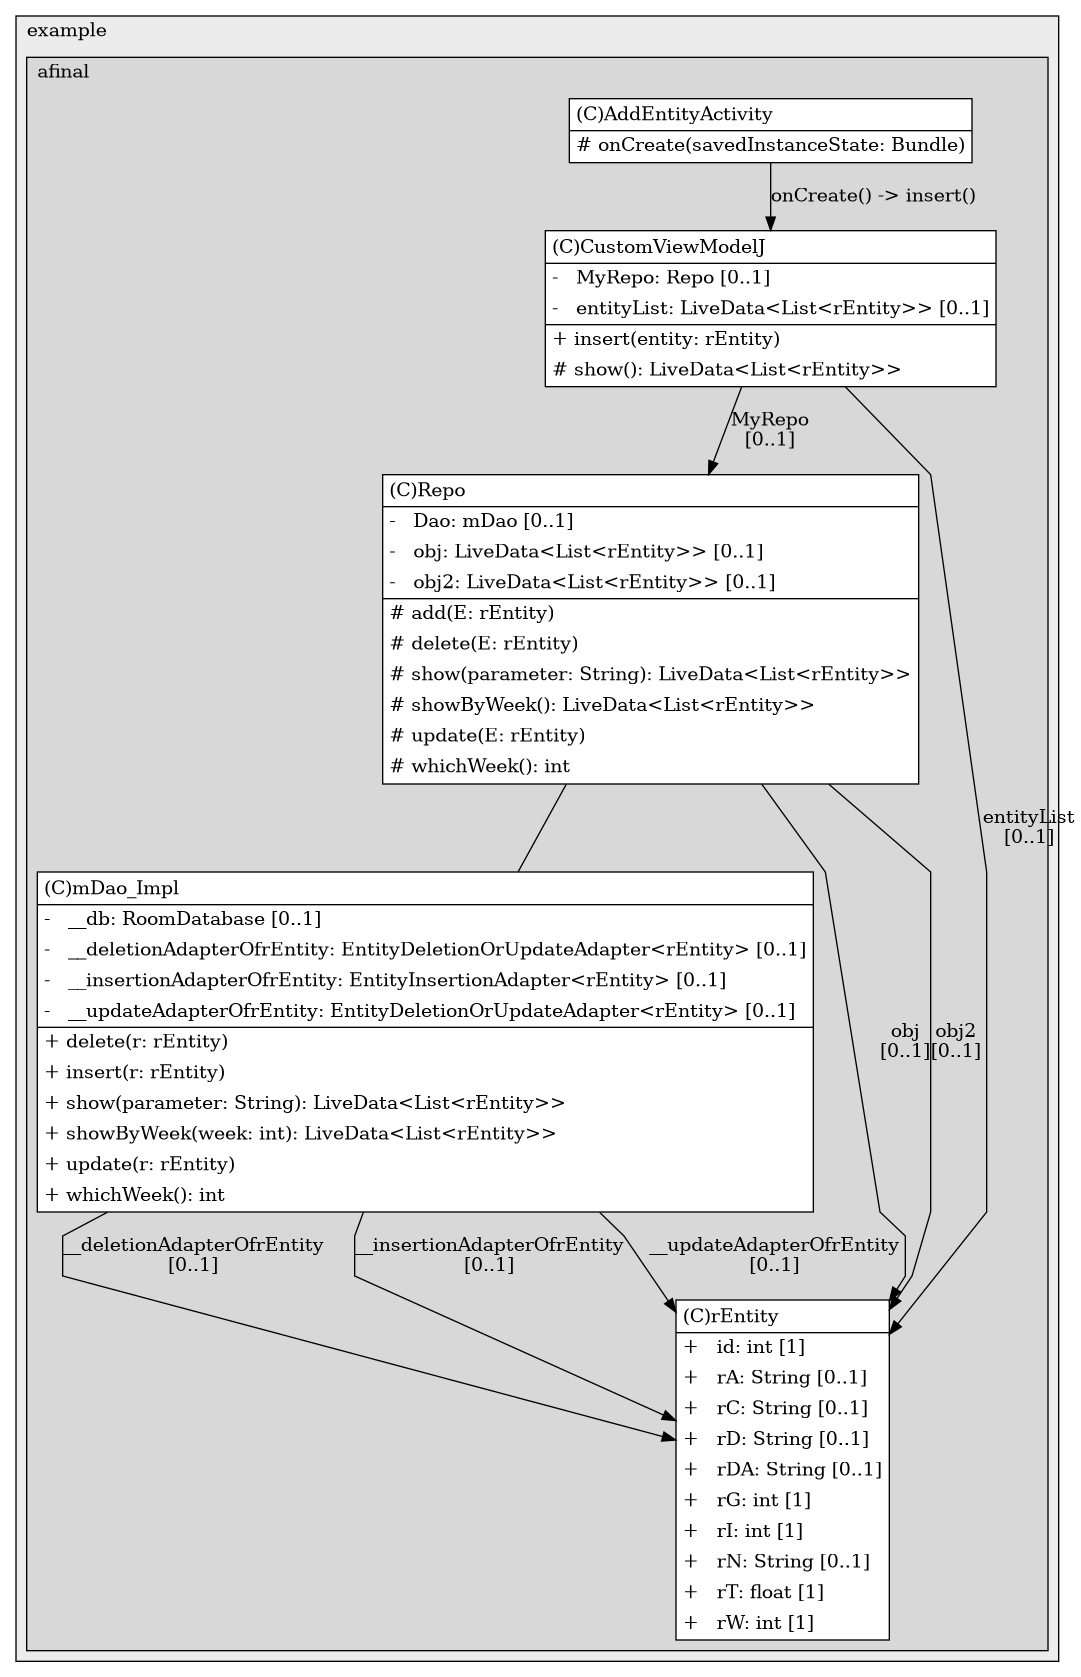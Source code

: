 @startuml

/' diagram meta data start
config=StructureConfiguration;
{
  "projectClassification": {
    "searchMode": "OpenProject", // OpenProject, AllProjects
    "includedProjects": "",
    "pathEndKeywords": "*.impl",
    "isClientPath": "",
    "isClientName": "",
    "isTestPath": "",
    "isTestName": "",
    "isMappingPath": "",
    "isMappingName": "",
    "isDataAccessPath": "",
    "isDataAccessName": "",
    "isDataStructurePath": "",
    "isDataStructureName": "",
    "isInterfaceStructuresPath": "",
    "isInterfaceStructuresName": "",
    "isEntryPointPath": "",
    "isEntryPointName": "",
    "treatFinalFieldsAsMandatory": false
  },
  "graphRestriction": {
    "classPackageExcludeFilter": "",
    "classPackageIncludeFilter": "",
    "classNameExcludeFilter": "",
    "classNameIncludeFilter": "",
    "methodNameExcludeFilter": "",
    "methodNameIncludeFilter": "",
    "removeByInheritance": "", // inheritance/annotation based filtering is done in a second step
    "removeByAnnotation": "",
    "removeByClassPackage": "", // cleanup the graph after inheritance/annotation based filtering is done
    "removeByClassName": "",
    "cutMappings": false,
    "cutEnum": true,
    "cutTests": true,
    "cutClient": true,
    "cutDataAccess": false,
    "cutInterfaceStructures": false,
    "cutDataStructures": false,
    "cutGetterAndSetter": true,
    "cutConstructors": true
  },
  "graphTraversal": {
    "forwardDepth": 6,
    "backwardDepth": 6,
    "classPackageExcludeFilter": "",
    "classPackageIncludeFilter": "",
    "classNameExcludeFilter": "",
    "classNameIncludeFilter": "",
    "methodNameExcludeFilter": "",
    "methodNameIncludeFilter": "",
    "hideMappings": false,
    "hideDataStructures": false,
    "hidePrivateMethods": true,
    "hideInterfaceCalls": true, // indirection: implementation -> interface (is hidden) -> implementation
    "onlyShowApplicationEntryPoints": false, // root node is included
    "useMethodCallsForStructureDiagram": "ForwardOnly" // ForwardOnly, BothDirections, No
  },
  "details": {
    "aggregation": "GroupByClass", // ByClass, GroupByClass, None
    "showClassGenericTypes": true,
    "showMethods": true,
    "showMethodParameterNames": true,
    "showMethodParameterTypes": true,
    "showMethodReturnType": true,
    "showPackageLevels": 2,
    "showDetailedClassStructure": true
  },
  "rootClass": "com.example.afinal.AddEntityActivity",
  "extensionCallbackMethod": "" // qualified.class.name#methodName - signature: public static String method(String)
}
diagram meta data end '/



digraph g {
    rankdir="TB"
    splines=polyline
    

'nodes 
subgraph cluster_1322970774 { 
   	label=example
	labeljust=l
	fillcolor="#ececec"
	style=filled
   
   subgraph cluster_819601735 { 
   	label=afinal
	labeljust=l
	fillcolor="#d8d8d8"
	style=filled
   
   AddEntityActivity37739834[
	label=<<TABLE BORDER="1" CELLBORDER="0" CELLPADDING="4" CELLSPACING="0">
<TR><TD ALIGN="LEFT" >(C)AddEntityActivity</TD></TR>
<HR/>
<TR><TD ALIGN="LEFT" ># onCreate(savedInstanceState: Bundle)</TD></TR>
</TABLE>>
	style=filled
	margin=0
	shape=plaintext
	fillcolor="#FFFFFF"
];

CustomViewModelJ37739834[
	label=<<TABLE BORDER="1" CELLBORDER="0" CELLPADDING="4" CELLSPACING="0">
<TR><TD ALIGN="LEFT" >(C)CustomViewModelJ</TD></TR>
<HR/>
<TR><TD ALIGN="LEFT" >-   MyRepo: Repo [0..1]</TD></TR>
<TR><TD ALIGN="LEFT" >-   entityList: LiveData&lt;List&lt;rEntity&gt;&gt; [0..1]</TD></TR>
<HR/>
<TR><TD ALIGN="LEFT" >+ insert(entity: rEntity)</TD></TR>
<TR><TD ALIGN="LEFT" ># show(): LiveData&lt;List&lt;rEntity&gt;&gt;</TD></TR>
</TABLE>>
	style=filled
	margin=0
	shape=plaintext
	fillcolor="#FFFFFF"
];

Repo37739834[
	label=<<TABLE BORDER="1" CELLBORDER="0" CELLPADDING="4" CELLSPACING="0">
<TR><TD ALIGN="LEFT" >(C)Repo</TD></TR>
<HR/>
<TR><TD ALIGN="LEFT" >-   Dao: mDao [0..1]</TD></TR>
<TR><TD ALIGN="LEFT" >-   obj: LiveData&lt;List&lt;rEntity&gt;&gt; [0..1]</TD></TR>
<TR><TD ALIGN="LEFT" >-   obj2: LiveData&lt;List&lt;rEntity&gt;&gt; [0..1]</TD></TR>
<HR/>
<TR><TD ALIGN="LEFT" ># add(E: rEntity)</TD></TR>
<TR><TD ALIGN="LEFT" ># delete(E: rEntity)</TD></TR>
<TR><TD ALIGN="LEFT" ># show(parameter: String): LiveData&lt;List&lt;rEntity&gt;&gt;</TD></TR>
<TR><TD ALIGN="LEFT" ># showByWeek(): LiveData&lt;List&lt;rEntity&gt;&gt;</TD></TR>
<TR><TD ALIGN="LEFT" ># update(E: rEntity)</TD></TR>
<TR><TD ALIGN="LEFT" ># whichWeek(): int</TD></TR>
</TABLE>>
	style=filled
	margin=0
	shape=plaintext
	fillcolor="#FFFFFF"
];

mDao_Impl37739834[
	label=<<TABLE BORDER="1" CELLBORDER="0" CELLPADDING="4" CELLSPACING="0">
<TR><TD ALIGN="LEFT" >(C)mDao_Impl</TD></TR>
<HR/>
<TR><TD ALIGN="LEFT" >-   __db: RoomDatabase [0..1]</TD></TR>
<TR><TD ALIGN="LEFT" >-   __deletionAdapterOfrEntity: EntityDeletionOrUpdateAdapter&lt;rEntity&gt; [0..1]</TD></TR>
<TR><TD ALIGN="LEFT" >-   __insertionAdapterOfrEntity: EntityInsertionAdapter&lt;rEntity&gt; [0..1]</TD></TR>
<TR><TD ALIGN="LEFT" >-   __updateAdapterOfrEntity: EntityDeletionOrUpdateAdapter&lt;rEntity&gt; [0..1]</TD></TR>
<HR/>
<TR><TD ALIGN="LEFT" >+ delete(r: rEntity)</TD></TR>
<TR><TD ALIGN="LEFT" >+ insert(r: rEntity)</TD></TR>
<TR><TD ALIGN="LEFT" >+ show(parameter: String): LiveData&lt;List&lt;rEntity&gt;&gt;</TD></TR>
<TR><TD ALIGN="LEFT" >+ showByWeek(week: int): LiveData&lt;List&lt;rEntity&gt;&gt;</TD></TR>
<TR><TD ALIGN="LEFT" >+ update(r: rEntity)</TD></TR>
<TR><TD ALIGN="LEFT" >+ whichWeek(): int</TD></TR>
</TABLE>>
	style=filled
	margin=0
	shape=plaintext
	fillcolor="#FFFFFF"
];

rEntity37739834[
	label=<<TABLE BORDER="1" CELLBORDER="0" CELLPADDING="4" CELLSPACING="0">
<TR><TD ALIGN="LEFT" >(C)rEntity</TD></TR>
<HR/>
<TR><TD ALIGN="LEFT" >+   id: int [1]</TD></TR>
<TR><TD ALIGN="LEFT" >+   rA: String [0..1]</TD></TR>
<TR><TD ALIGN="LEFT" >+   rC: String [0..1]</TD></TR>
<TR><TD ALIGN="LEFT" >+   rD: String [0..1]</TD></TR>
<TR><TD ALIGN="LEFT" >+   rDA: String [0..1]</TD></TR>
<TR><TD ALIGN="LEFT" >+   rG: int [1]</TD></TR>
<TR><TD ALIGN="LEFT" >+   rI: int [1]</TD></TR>
<TR><TD ALIGN="LEFT" >+   rN: String [0..1]</TD></TR>
<TR><TD ALIGN="LEFT" >+   rT: float [1]</TD></TR>
<TR><TD ALIGN="LEFT" >+   rW: int [1]</TD></TR>
</TABLE>>
	style=filled
	margin=0
	shape=plaintext
	fillcolor="#FFFFFF"
];
} 
} 

'edges    
AddEntityActivity37739834 -> CustomViewModelJ37739834[label="onCreate() -> insert()"];
CustomViewModelJ37739834 -> Repo37739834[label="MyRepo
[0..1]"];
CustomViewModelJ37739834 -> rEntity37739834[label="entityList
[0..1]"];
Repo37739834 -> mDao_Impl37739834[arrowhead=none];
Repo37739834 -> rEntity37739834[label="obj
[0..1]"];
Repo37739834 -> rEntity37739834[label="obj2
[0..1]"];
mDao_Impl37739834 -> rEntity37739834[label="__deletionAdapterOfrEntity
[0..1]"];
mDao_Impl37739834 -> rEntity37739834[label="__insertionAdapterOfrEntity
[0..1]"];
mDao_Impl37739834 -> rEntity37739834[label="__updateAdapterOfrEntity
[0..1]"];



}

@enduml